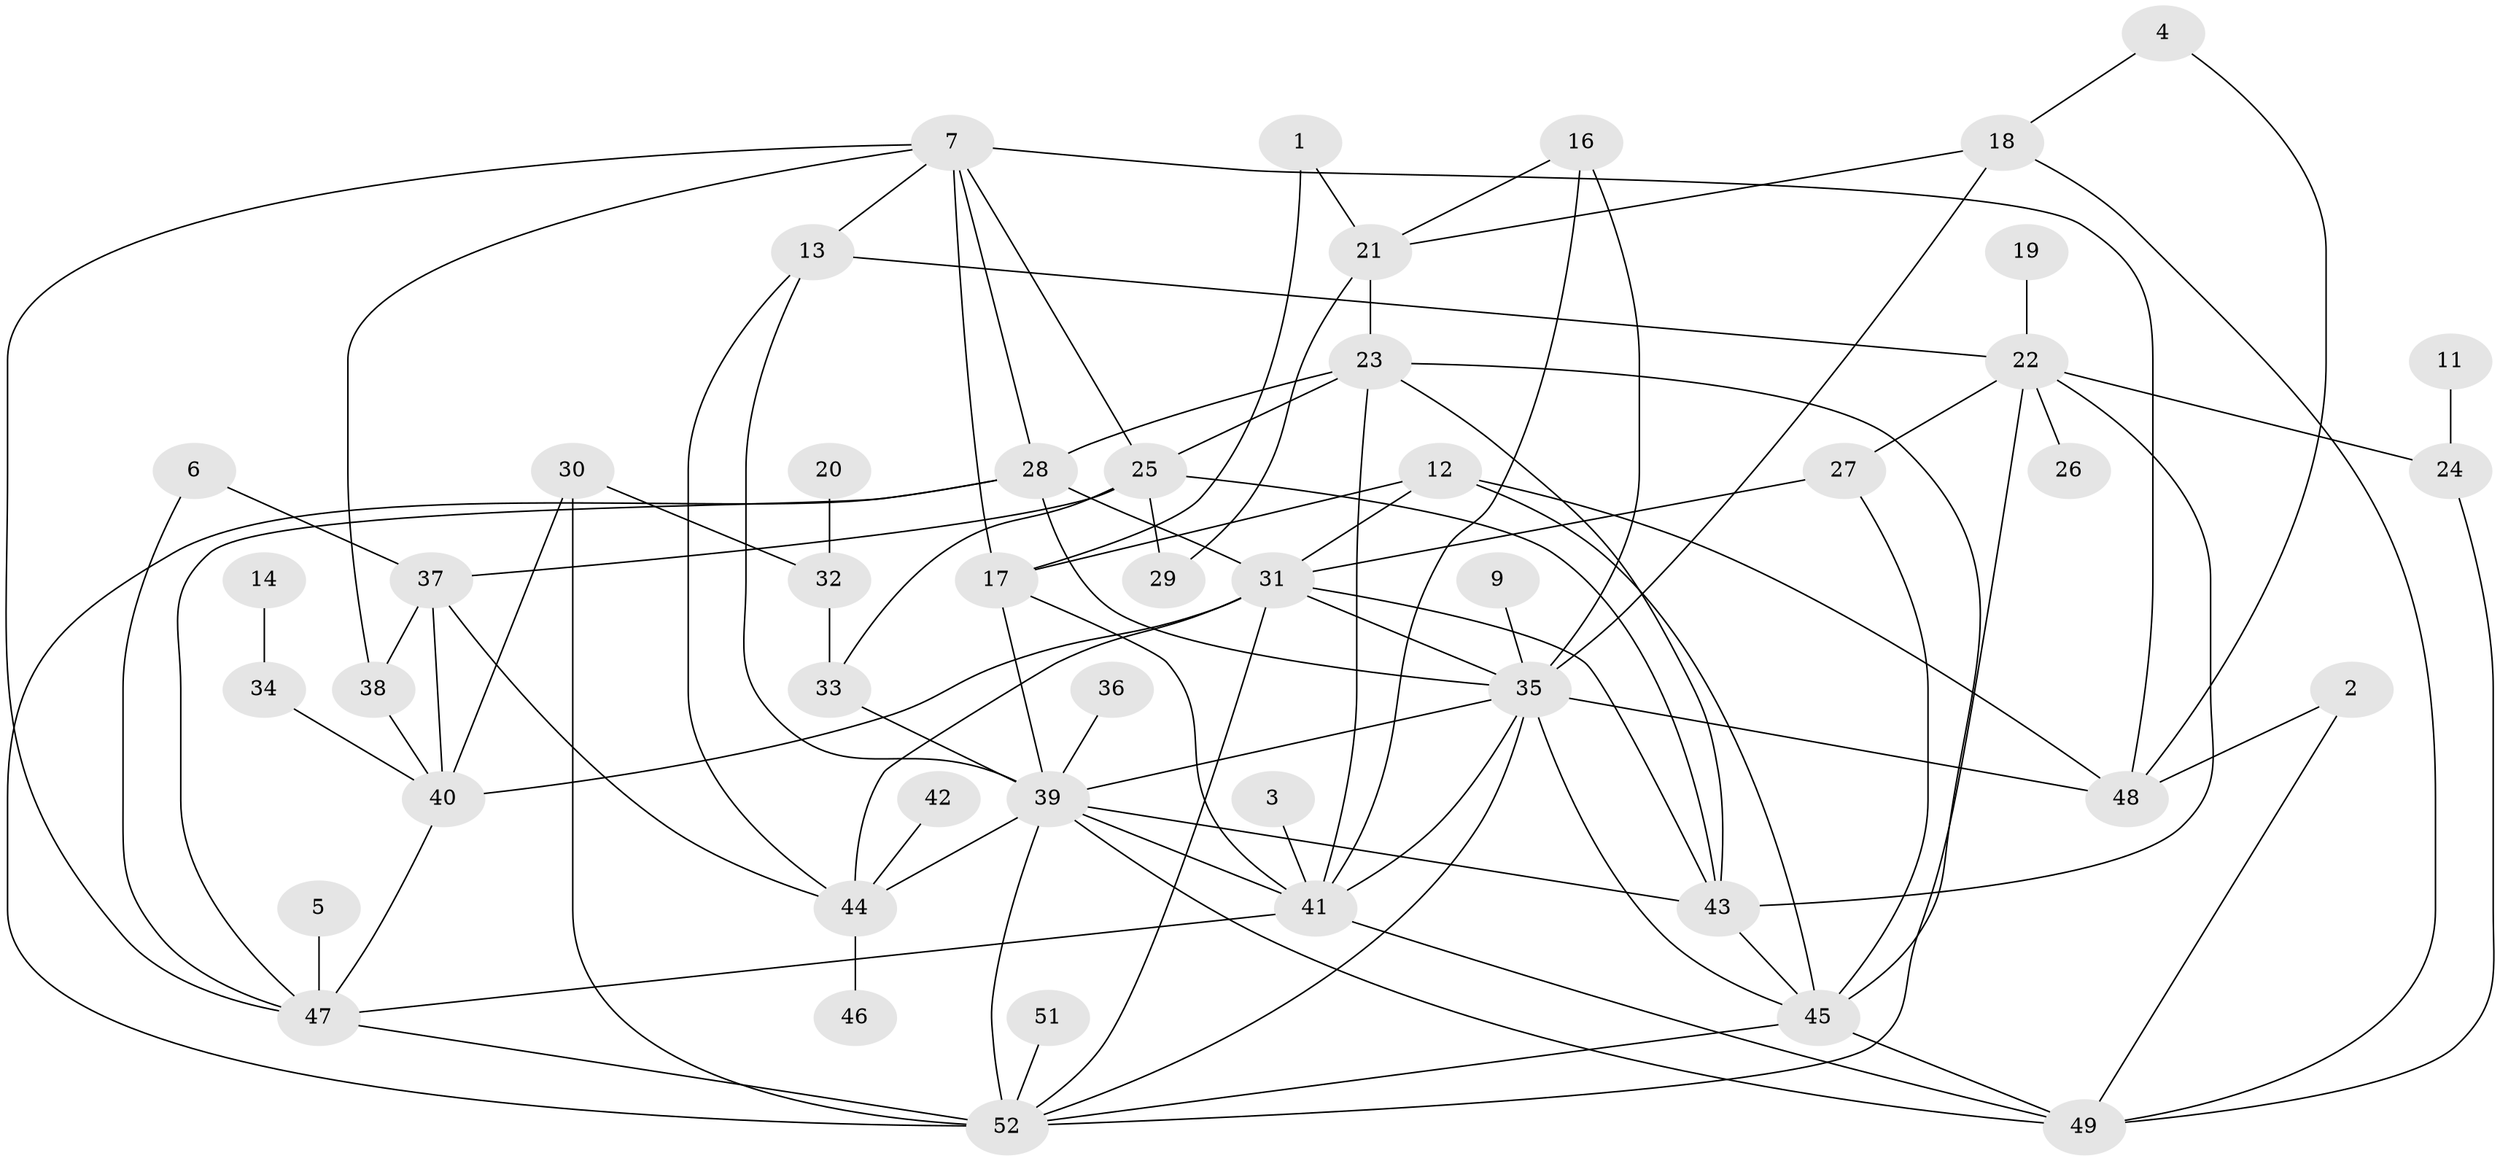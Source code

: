 // original degree distribution, {5: 0.07766990291262135, 4: 0.18446601941747573, 7: 0.019417475728155338, 2: 0.24271844660194175, 3: 0.22330097087378642, 6: 0.05825242718446602, 1: 0.1650485436893204, 0: 0.02912621359223301}
// Generated by graph-tools (version 1.1) at 2025/49/03/09/25 03:49:04]
// undirected, 48 vertices, 96 edges
graph export_dot {
graph [start="1"]
  node [color=gray90,style=filled];
  1;
  2;
  3;
  4;
  5;
  6;
  7;
  9;
  11;
  12;
  13;
  14;
  16;
  17;
  18;
  19;
  20;
  21;
  22;
  23;
  24;
  25;
  26;
  27;
  28;
  29;
  30;
  31;
  32;
  33;
  34;
  35;
  36;
  37;
  38;
  39;
  40;
  41;
  42;
  43;
  44;
  45;
  46;
  47;
  48;
  49;
  51;
  52;
  1 -- 17 [weight=1.0];
  1 -- 21 [weight=1.0];
  2 -- 48 [weight=1.0];
  2 -- 49 [weight=1.0];
  3 -- 41 [weight=1.0];
  4 -- 18 [weight=1.0];
  4 -- 48 [weight=1.0];
  5 -- 47 [weight=1.0];
  6 -- 37 [weight=1.0];
  6 -- 47 [weight=1.0];
  7 -- 13 [weight=1.0];
  7 -- 17 [weight=1.0];
  7 -- 25 [weight=1.0];
  7 -- 28 [weight=1.0];
  7 -- 38 [weight=1.0];
  7 -- 47 [weight=1.0];
  7 -- 48 [weight=1.0];
  9 -- 35 [weight=1.0];
  11 -- 24 [weight=1.0];
  12 -- 17 [weight=1.0];
  12 -- 31 [weight=1.0];
  12 -- 45 [weight=1.0];
  12 -- 48 [weight=1.0];
  13 -- 22 [weight=1.0];
  13 -- 39 [weight=1.0];
  13 -- 44 [weight=1.0];
  14 -- 34 [weight=1.0];
  16 -- 21 [weight=1.0];
  16 -- 35 [weight=1.0];
  16 -- 41 [weight=1.0];
  17 -- 39 [weight=1.0];
  17 -- 41 [weight=1.0];
  18 -- 21 [weight=1.0];
  18 -- 35 [weight=1.0];
  18 -- 49 [weight=1.0];
  19 -- 22 [weight=1.0];
  20 -- 32 [weight=1.0];
  21 -- 23 [weight=1.0];
  21 -- 29 [weight=1.0];
  22 -- 24 [weight=1.0];
  22 -- 26 [weight=1.0];
  22 -- 27 [weight=1.0];
  22 -- 43 [weight=1.0];
  22 -- 52 [weight=1.0];
  23 -- 25 [weight=1.0];
  23 -- 28 [weight=1.0];
  23 -- 41 [weight=1.0];
  23 -- 43 [weight=1.0];
  23 -- 45 [weight=1.0];
  24 -- 49 [weight=1.0];
  25 -- 29 [weight=1.0];
  25 -- 33 [weight=1.0];
  25 -- 37 [weight=1.0];
  25 -- 43 [weight=1.0];
  27 -- 31 [weight=1.0];
  27 -- 45 [weight=1.0];
  28 -- 31 [weight=1.0];
  28 -- 35 [weight=1.0];
  28 -- 47 [weight=1.0];
  28 -- 52 [weight=1.0];
  30 -- 32 [weight=1.0];
  30 -- 40 [weight=1.0];
  30 -- 52 [weight=2.0];
  31 -- 35 [weight=1.0];
  31 -- 40 [weight=1.0];
  31 -- 43 [weight=1.0];
  31 -- 44 [weight=1.0];
  31 -- 52 [weight=1.0];
  32 -- 33 [weight=1.0];
  33 -- 39 [weight=1.0];
  34 -- 40 [weight=1.0];
  35 -- 39 [weight=1.0];
  35 -- 41 [weight=1.0];
  35 -- 45 [weight=1.0];
  35 -- 48 [weight=2.0];
  35 -- 52 [weight=1.0];
  36 -- 39 [weight=1.0];
  37 -- 38 [weight=1.0];
  37 -- 40 [weight=1.0];
  37 -- 44 [weight=1.0];
  38 -- 40 [weight=1.0];
  39 -- 41 [weight=1.0];
  39 -- 43 [weight=1.0];
  39 -- 44 [weight=1.0];
  39 -- 49 [weight=1.0];
  39 -- 52 [weight=1.0];
  40 -- 47 [weight=1.0];
  41 -- 47 [weight=1.0];
  41 -- 49 [weight=1.0];
  42 -- 44 [weight=1.0];
  43 -- 45 [weight=1.0];
  44 -- 46 [weight=1.0];
  45 -- 49 [weight=1.0];
  45 -- 52 [weight=1.0];
  47 -- 52 [weight=1.0];
  51 -- 52 [weight=1.0];
}
